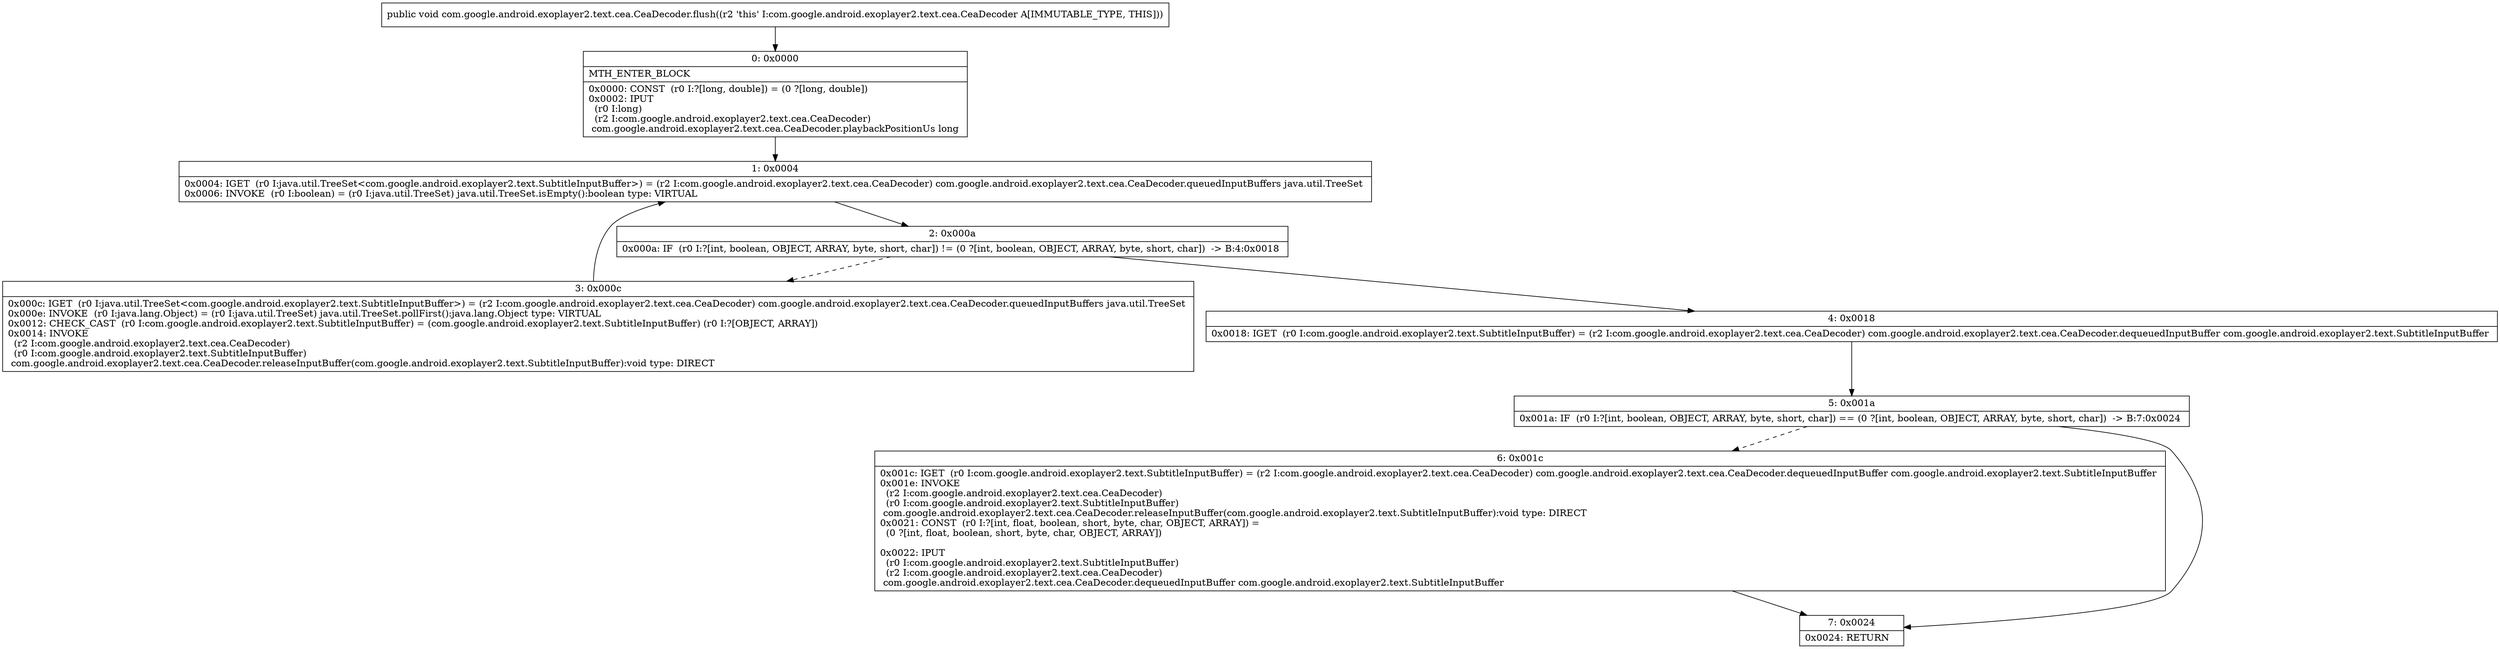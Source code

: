 digraph "CFG forcom.google.android.exoplayer2.text.cea.CeaDecoder.flush()V" {
Node_0 [shape=record,label="{0\:\ 0x0000|MTH_ENTER_BLOCK\l|0x0000: CONST  (r0 I:?[long, double]) = (0 ?[long, double]) \l0x0002: IPUT  \l  (r0 I:long)\l  (r2 I:com.google.android.exoplayer2.text.cea.CeaDecoder)\l com.google.android.exoplayer2.text.cea.CeaDecoder.playbackPositionUs long \l}"];
Node_1 [shape=record,label="{1\:\ 0x0004|0x0004: IGET  (r0 I:java.util.TreeSet\<com.google.android.exoplayer2.text.SubtitleInputBuffer\>) = (r2 I:com.google.android.exoplayer2.text.cea.CeaDecoder) com.google.android.exoplayer2.text.cea.CeaDecoder.queuedInputBuffers java.util.TreeSet \l0x0006: INVOKE  (r0 I:boolean) = (r0 I:java.util.TreeSet) java.util.TreeSet.isEmpty():boolean type: VIRTUAL \l}"];
Node_2 [shape=record,label="{2\:\ 0x000a|0x000a: IF  (r0 I:?[int, boolean, OBJECT, ARRAY, byte, short, char]) != (0 ?[int, boolean, OBJECT, ARRAY, byte, short, char])  \-\> B:4:0x0018 \l}"];
Node_3 [shape=record,label="{3\:\ 0x000c|0x000c: IGET  (r0 I:java.util.TreeSet\<com.google.android.exoplayer2.text.SubtitleInputBuffer\>) = (r2 I:com.google.android.exoplayer2.text.cea.CeaDecoder) com.google.android.exoplayer2.text.cea.CeaDecoder.queuedInputBuffers java.util.TreeSet \l0x000e: INVOKE  (r0 I:java.lang.Object) = (r0 I:java.util.TreeSet) java.util.TreeSet.pollFirst():java.lang.Object type: VIRTUAL \l0x0012: CHECK_CAST  (r0 I:com.google.android.exoplayer2.text.SubtitleInputBuffer) = (com.google.android.exoplayer2.text.SubtitleInputBuffer) (r0 I:?[OBJECT, ARRAY]) \l0x0014: INVOKE  \l  (r2 I:com.google.android.exoplayer2.text.cea.CeaDecoder)\l  (r0 I:com.google.android.exoplayer2.text.SubtitleInputBuffer)\l com.google.android.exoplayer2.text.cea.CeaDecoder.releaseInputBuffer(com.google.android.exoplayer2.text.SubtitleInputBuffer):void type: DIRECT \l}"];
Node_4 [shape=record,label="{4\:\ 0x0018|0x0018: IGET  (r0 I:com.google.android.exoplayer2.text.SubtitleInputBuffer) = (r2 I:com.google.android.exoplayer2.text.cea.CeaDecoder) com.google.android.exoplayer2.text.cea.CeaDecoder.dequeuedInputBuffer com.google.android.exoplayer2.text.SubtitleInputBuffer \l}"];
Node_5 [shape=record,label="{5\:\ 0x001a|0x001a: IF  (r0 I:?[int, boolean, OBJECT, ARRAY, byte, short, char]) == (0 ?[int, boolean, OBJECT, ARRAY, byte, short, char])  \-\> B:7:0x0024 \l}"];
Node_6 [shape=record,label="{6\:\ 0x001c|0x001c: IGET  (r0 I:com.google.android.exoplayer2.text.SubtitleInputBuffer) = (r2 I:com.google.android.exoplayer2.text.cea.CeaDecoder) com.google.android.exoplayer2.text.cea.CeaDecoder.dequeuedInputBuffer com.google.android.exoplayer2.text.SubtitleInputBuffer \l0x001e: INVOKE  \l  (r2 I:com.google.android.exoplayer2.text.cea.CeaDecoder)\l  (r0 I:com.google.android.exoplayer2.text.SubtitleInputBuffer)\l com.google.android.exoplayer2.text.cea.CeaDecoder.releaseInputBuffer(com.google.android.exoplayer2.text.SubtitleInputBuffer):void type: DIRECT \l0x0021: CONST  (r0 I:?[int, float, boolean, short, byte, char, OBJECT, ARRAY]) = \l  (0 ?[int, float, boolean, short, byte, char, OBJECT, ARRAY])\l \l0x0022: IPUT  \l  (r0 I:com.google.android.exoplayer2.text.SubtitleInputBuffer)\l  (r2 I:com.google.android.exoplayer2.text.cea.CeaDecoder)\l com.google.android.exoplayer2.text.cea.CeaDecoder.dequeuedInputBuffer com.google.android.exoplayer2.text.SubtitleInputBuffer \l}"];
Node_7 [shape=record,label="{7\:\ 0x0024|0x0024: RETURN   \l}"];
MethodNode[shape=record,label="{public void com.google.android.exoplayer2.text.cea.CeaDecoder.flush((r2 'this' I:com.google.android.exoplayer2.text.cea.CeaDecoder A[IMMUTABLE_TYPE, THIS])) }"];
MethodNode -> Node_0;
Node_0 -> Node_1;
Node_1 -> Node_2;
Node_2 -> Node_3[style=dashed];
Node_2 -> Node_4;
Node_3 -> Node_1;
Node_4 -> Node_5;
Node_5 -> Node_6[style=dashed];
Node_5 -> Node_7;
Node_6 -> Node_7;
}

